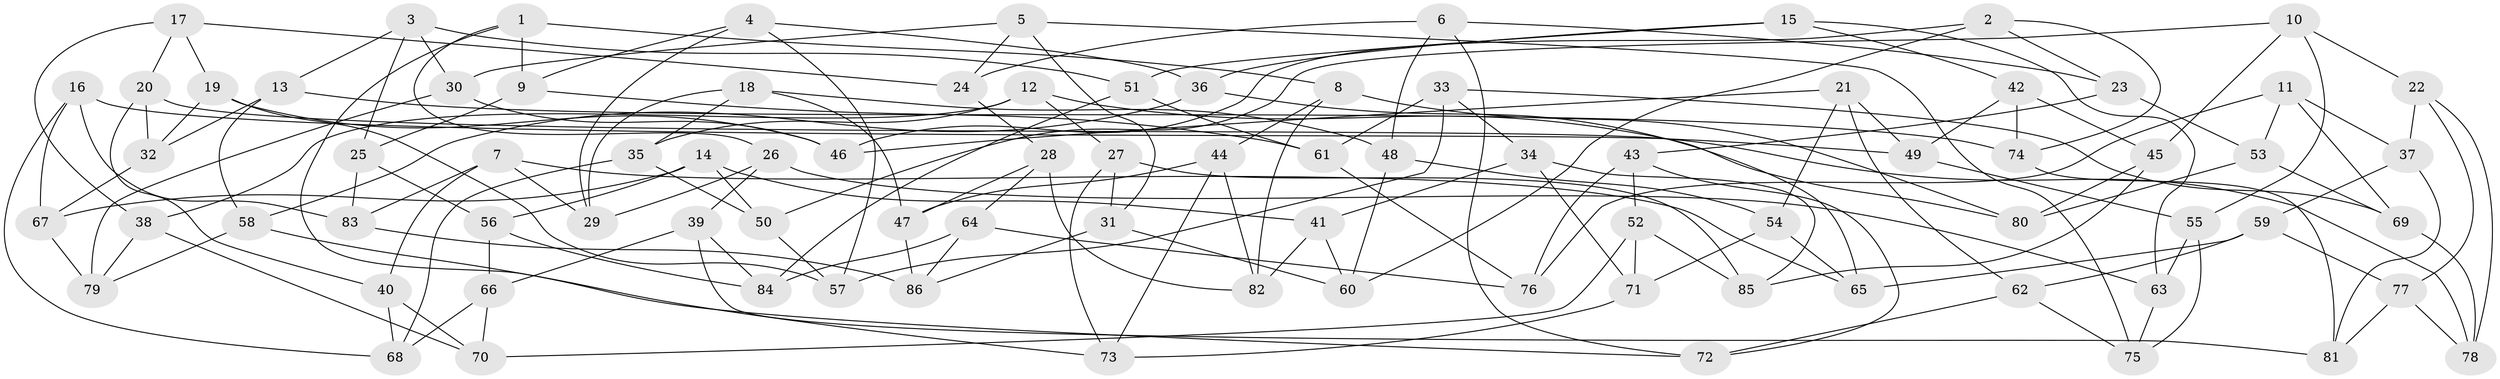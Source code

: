 // coarse degree distribution, {4: 0.42857142857142855, 6: 0.4642857142857143, 5: 0.07142857142857142, 3: 0.03571428571428571}
// Generated by graph-tools (version 1.1) at 2025/52/02/27/25 19:52:29]
// undirected, 86 vertices, 172 edges
graph export_dot {
graph [start="1"]
  node [color=gray90,style=filled];
  1;
  2;
  3;
  4;
  5;
  6;
  7;
  8;
  9;
  10;
  11;
  12;
  13;
  14;
  15;
  16;
  17;
  18;
  19;
  20;
  21;
  22;
  23;
  24;
  25;
  26;
  27;
  28;
  29;
  30;
  31;
  32;
  33;
  34;
  35;
  36;
  37;
  38;
  39;
  40;
  41;
  42;
  43;
  44;
  45;
  46;
  47;
  48;
  49;
  50;
  51;
  52;
  53;
  54;
  55;
  56;
  57;
  58;
  59;
  60;
  61;
  62;
  63;
  64;
  65;
  66;
  67;
  68;
  69;
  70;
  71;
  72;
  73;
  74;
  75;
  76;
  77;
  78;
  79;
  80;
  81;
  82;
  83;
  84;
  85;
  86;
  1 -- 9;
  1 -- 73;
  1 -- 26;
  1 -- 8;
  2 -- 60;
  2 -- 23;
  2 -- 74;
  2 -- 46;
  3 -- 51;
  3 -- 25;
  3 -- 13;
  3 -- 30;
  4 -- 57;
  4 -- 36;
  4 -- 9;
  4 -- 29;
  5 -- 31;
  5 -- 30;
  5 -- 75;
  5 -- 24;
  6 -- 23;
  6 -- 72;
  6 -- 24;
  6 -- 48;
  7 -- 29;
  7 -- 83;
  7 -- 40;
  7 -- 65;
  8 -- 44;
  8 -- 80;
  8 -- 82;
  9 -- 61;
  9 -- 25;
  10 -- 45;
  10 -- 50;
  10 -- 55;
  10 -- 22;
  11 -- 53;
  11 -- 37;
  11 -- 76;
  11 -- 69;
  12 -- 35;
  12 -- 27;
  12 -- 38;
  12 -- 80;
  13 -- 32;
  13 -- 74;
  13 -- 58;
  14 -- 67;
  14 -- 50;
  14 -- 56;
  14 -- 41;
  15 -- 42;
  15 -- 36;
  15 -- 63;
  15 -- 51;
  16 -- 67;
  16 -- 49;
  16 -- 83;
  16 -- 68;
  17 -- 24;
  17 -- 19;
  17 -- 38;
  17 -- 20;
  18 -- 48;
  18 -- 47;
  18 -- 35;
  18 -- 29;
  19 -- 46;
  19 -- 32;
  19 -- 57;
  20 -- 78;
  20 -- 32;
  20 -- 40;
  21 -- 62;
  21 -- 46;
  21 -- 49;
  21 -- 54;
  22 -- 78;
  22 -- 77;
  22 -- 37;
  23 -- 43;
  23 -- 53;
  24 -- 28;
  25 -- 56;
  25 -- 83;
  26 -- 29;
  26 -- 63;
  26 -- 39;
  27 -- 73;
  27 -- 85;
  27 -- 31;
  28 -- 82;
  28 -- 47;
  28 -- 64;
  30 -- 79;
  30 -- 46;
  31 -- 86;
  31 -- 60;
  32 -- 67;
  33 -- 69;
  33 -- 61;
  33 -- 34;
  33 -- 57;
  34 -- 71;
  34 -- 85;
  34 -- 41;
  35 -- 50;
  35 -- 68;
  36 -- 58;
  36 -- 65;
  37 -- 81;
  37 -- 59;
  38 -- 70;
  38 -- 79;
  39 -- 66;
  39 -- 84;
  39 -- 81;
  40 -- 68;
  40 -- 70;
  41 -- 82;
  41 -- 60;
  42 -- 45;
  42 -- 74;
  42 -- 49;
  43 -- 72;
  43 -- 52;
  43 -- 76;
  44 -- 47;
  44 -- 82;
  44 -- 73;
  45 -- 85;
  45 -- 80;
  47 -- 86;
  48 -- 54;
  48 -- 60;
  49 -- 55;
  50 -- 57;
  51 -- 84;
  51 -- 61;
  52 -- 85;
  52 -- 70;
  52 -- 71;
  53 -- 80;
  53 -- 69;
  54 -- 65;
  54 -- 71;
  55 -- 63;
  55 -- 75;
  56 -- 66;
  56 -- 84;
  58 -- 72;
  58 -- 79;
  59 -- 77;
  59 -- 65;
  59 -- 62;
  61 -- 76;
  62 -- 75;
  62 -- 72;
  63 -- 75;
  64 -- 84;
  64 -- 86;
  64 -- 76;
  66 -- 68;
  66 -- 70;
  67 -- 79;
  69 -- 78;
  71 -- 73;
  74 -- 81;
  77 -- 78;
  77 -- 81;
  83 -- 86;
}
